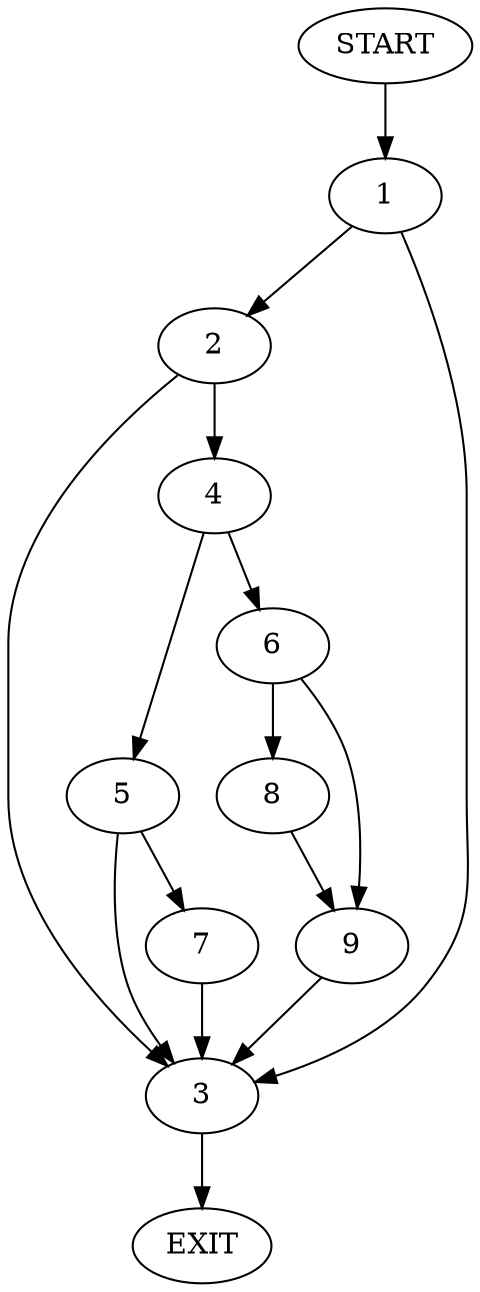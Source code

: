 digraph {
0 [label="START"]
10 [label="EXIT"]
0 -> 1
1 -> 2
1 -> 3
3 -> 10
2 -> 3
2 -> 4
4 -> 5
4 -> 6
5 -> 7
5 -> 3
6 -> 8
6 -> 9
8 -> 9
9 -> 3
7 -> 3
}
